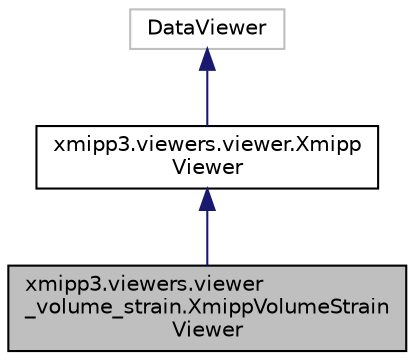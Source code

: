digraph "xmipp3.viewers.viewer_volume_strain.XmippVolumeStrainViewer"
{
  edge [fontname="Helvetica",fontsize="10",labelfontname="Helvetica",labelfontsize="10"];
  node [fontname="Helvetica",fontsize="10",shape=record];
  Node0 [label="xmipp3.viewers.viewer\l_volume_strain.XmippVolumeStrain\lViewer",height=0.2,width=0.4,color="black", fillcolor="grey75", style="filled", fontcolor="black"];
  Node1 -> Node0 [dir="back",color="midnightblue",fontsize="10",style="solid",fontname="Helvetica"];
  Node1 [label="xmipp3.viewers.viewer.Xmipp\lViewer",height=0.2,width=0.4,color="black", fillcolor="white", style="filled",URL="$classxmipp3_1_1viewers_1_1viewer_1_1XmippViewer.html"];
  Node2 -> Node1 [dir="back",color="midnightblue",fontsize="10",style="solid",fontname="Helvetica"];
  Node2 [label="DataViewer",height=0.2,width=0.4,color="grey75", fillcolor="white", style="filled"];
}
